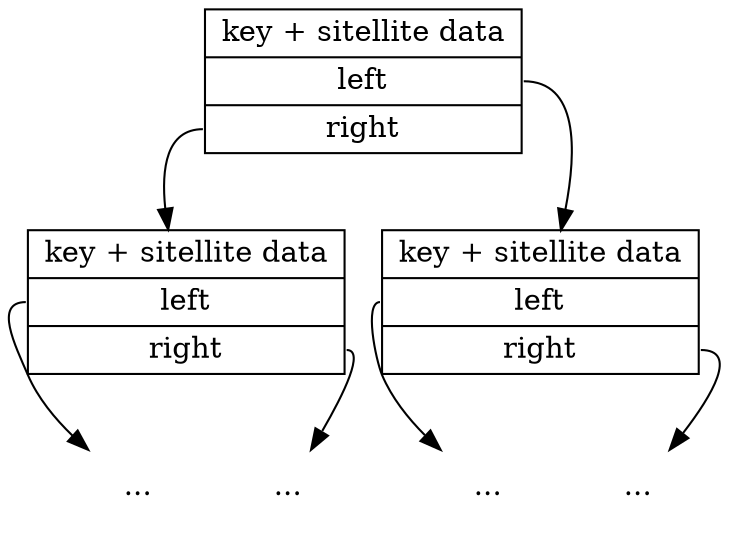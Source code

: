 digraph G{
  node [shape=record];
  s1 [shape=record, label="{<k> key + sitellite data |<l> left|<r> right}"];
  s2 [shape=record, label="{<k> key + sitellite data |<l> left|<r> right}"];
  s3 [shape=record, label="{<k> key + sitellite data |<l> left|<r> right}"];
  s1:r->s2;
  s1:l->s3;
  s2l [shape=plaintext, label="..."];
  s2r [shape=plaintext, label="..."];
  s3l [shape=plaintext, label="..."];
  s3r [shape=plaintext, label="..."];
  s2:l->s2l;
  s2:r->s2r;
  s3:l->s3l;
  s3:r->s3r;
}
